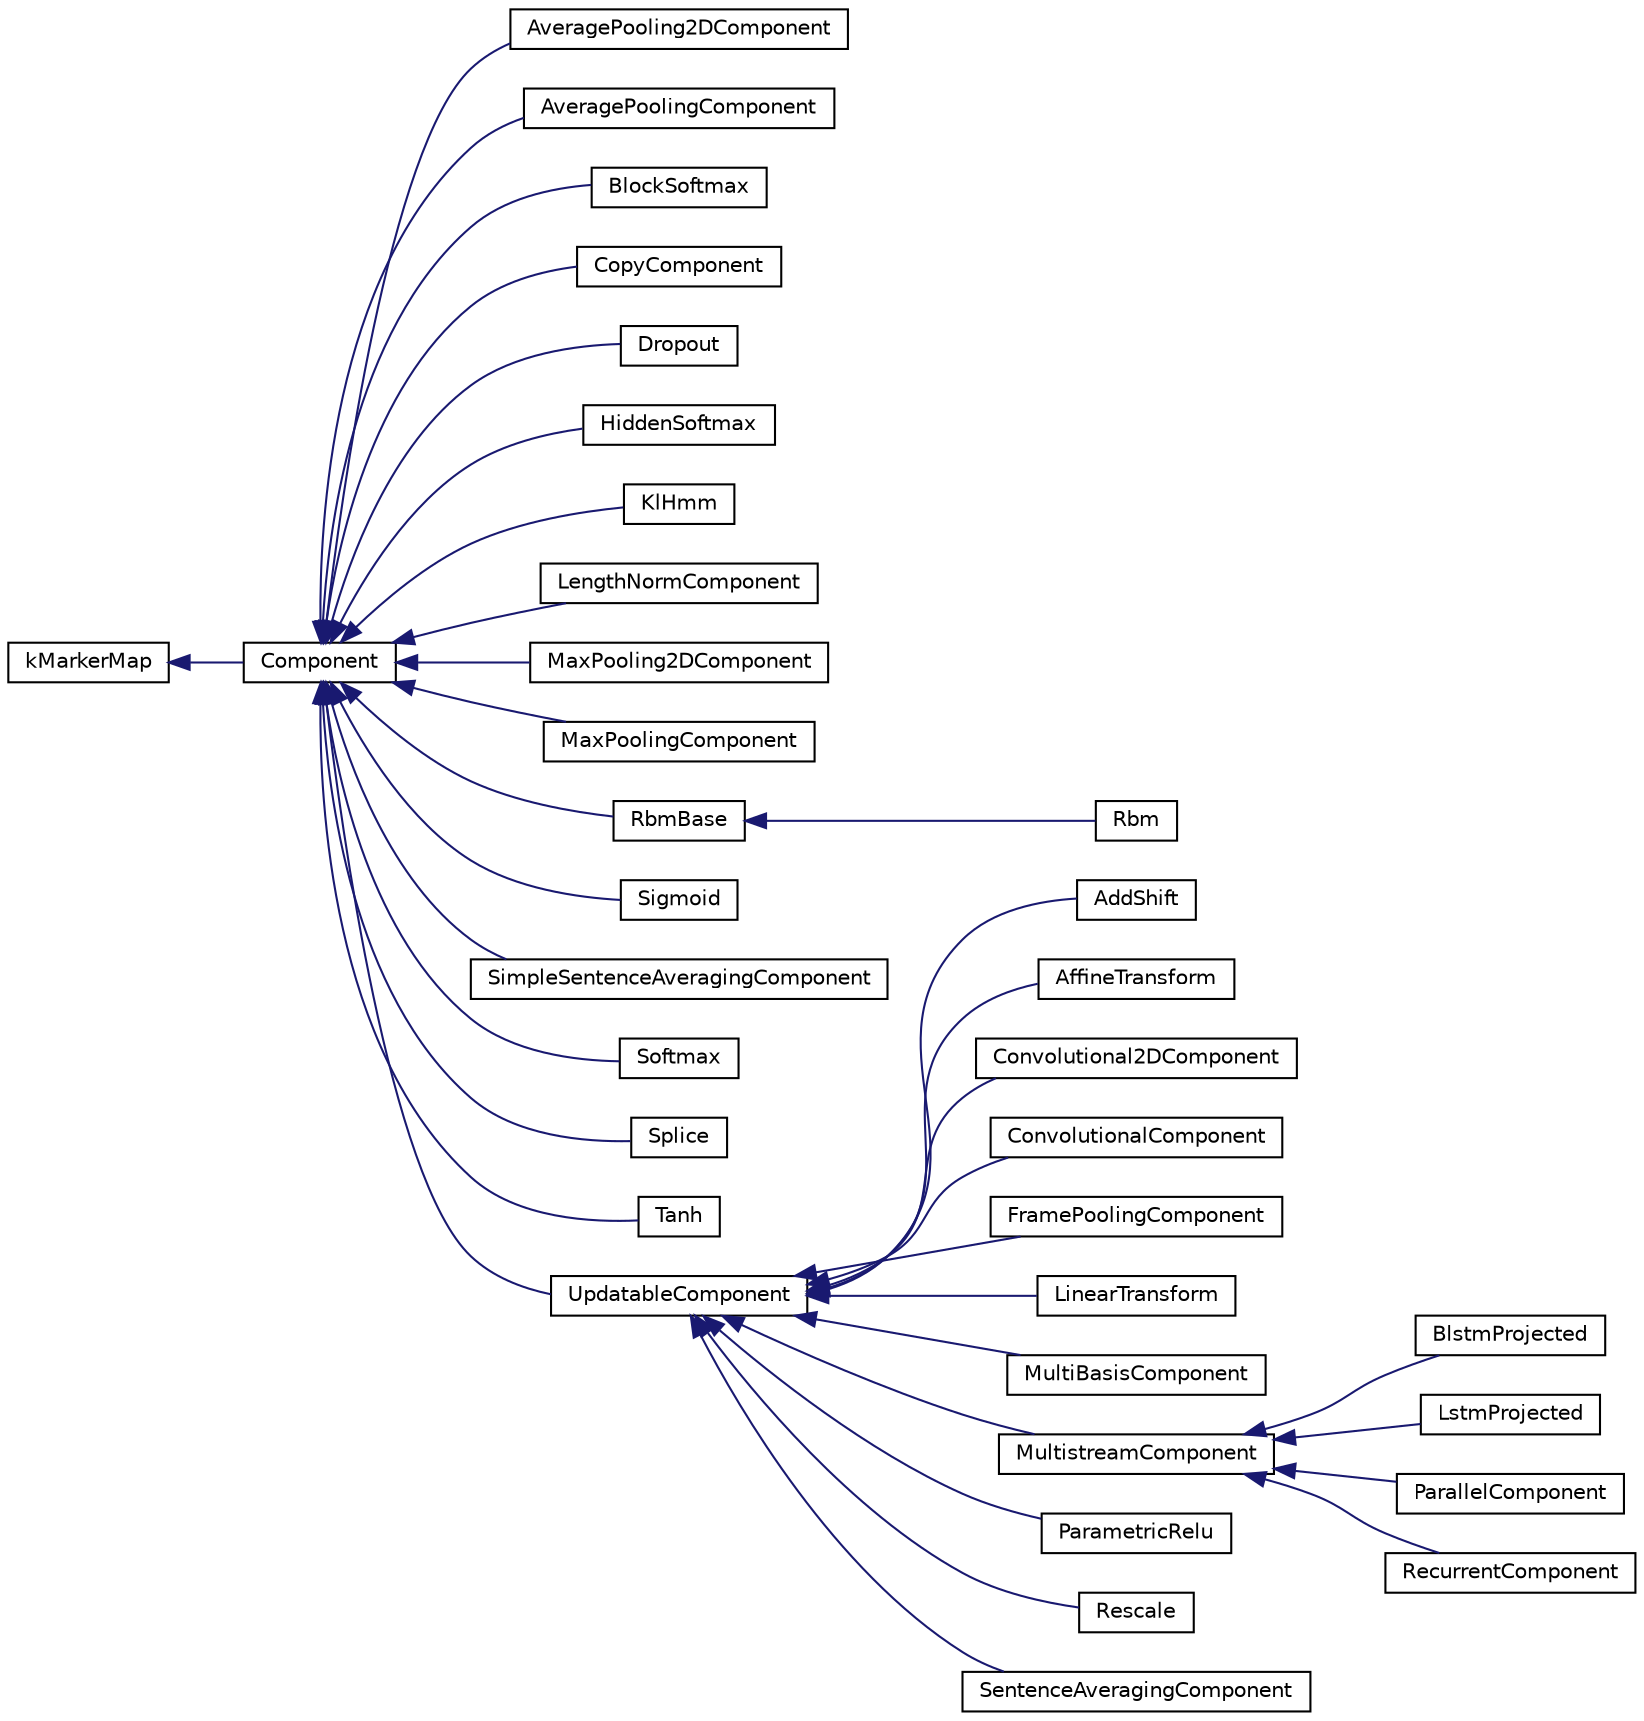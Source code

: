 digraph "Graphical Class Hierarchy"
{
  edge [fontname="Helvetica",fontsize="10",labelfontname="Helvetica",labelfontsize="10"];
  node [fontname="Helvetica",fontsize="10",shape=record];
  rankdir="LR";
  Node0 [label="kMarkerMap",height=0.2,width=0.4,color="black", fillcolor="white", style="filled",URL="$classkMarkerMap.html"];
  Node0 -> Node1 [dir="back",color="midnightblue",fontsize="10",style="solid",fontname="Helvetica"];
  Node1 [label="Component",height=0.2,width=0.4,color="black", fillcolor="white", style="filled",URL="$structkaldi_1_1nnet1_1_1Component.html",tooltip="Abstract class, building block of the network. "];
  Node1 -> Node2 [dir="back",color="midnightblue",fontsize="10",style="solid",fontname="Helvetica"];
  Node2 [label="AveragePooling2DComponent",height=0.2,width=0.4,color="black", fillcolor="white", style="filled",URL="$classkaldi_1_1nnet1_1_1AveragePooling2DComponent.html",tooltip="AveragePoolingComponent : The input/output matrices are split to submatrices with width &#39;pool_stride_..."];
  Node1 -> Node3 [dir="back",color="midnightblue",fontsize="10",style="solid",fontname="Helvetica"];
  Node3 [label="AveragePoolingComponent",height=0.2,width=0.4,color="black", fillcolor="white", style="filled",URL="$classkaldi_1_1nnet1_1_1AveragePoolingComponent.html",tooltip="AveragePoolingComponent : The input/output matrices are split to submatrices with width &#39;pool_stride_..."];
  Node1 -> Node4 [dir="back",color="midnightblue",fontsize="10",style="solid",fontname="Helvetica"];
  Node4 [label="BlockSoftmax",height=0.2,width=0.4,color="black", fillcolor="white", style="filled",URL="$classkaldi_1_1nnet1_1_1BlockSoftmax.html"];
  Node1 -> Node5 [dir="back",color="midnightblue",fontsize="10",style="solid",fontname="Helvetica"];
  Node5 [label="CopyComponent",height=0.2,width=0.4,color="black", fillcolor="white", style="filled",URL="$classkaldi_1_1nnet1_1_1CopyComponent.html",tooltip="Rearrange the matrix columns according to the indices in copy_from_indices_. "];
  Node1 -> Node6 [dir="back",color="midnightblue",fontsize="10",style="solid",fontname="Helvetica"];
  Node6 [label="Dropout",height=0.2,width=0.4,color="black", fillcolor="white", style="filled",URL="$classkaldi_1_1nnet1_1_1Dropout.html"];
  Node1 -> Node7 [dir="back",color="midnightblue",fontsize="10",style="solid",fontname="Helvetica"];
  Node7 [label="HiddenSoftmax",height=0.2,width=0.4,color="black", fillcolor="white", style="filled",URL="$classkaldi_1_1nnet1_1_1HiddenSoftmax.html"];
  Node1 -> Node8 [dir="back",color="midnightblue",fontsize="10",style="solid",fontname="Helvetica"];
  Node8 [label="KlHmm",height=0.2,width=0.4,color="black", fillcolor="white", style="filled",URL="$classkaldi_1_1nnet1_1_1KlHmm.html"];
  Node1 -> Node9 [dir="back",color="midnightblue",fontsize="10",style="solid",fontname="Helvetica"];
  Node9 [label="LengthNormComponent",height=0.2,width=0.4,color="black", fillcolor="white", style="filled",URL="$classkaldi_1_1nnet1_1_1LengthNormComponent.html",tooltip="Rescale the matrix-rows to have unit length (L2-norm). "];
  Node1 -> Node10 [dir="back",color="midnightblue",fontsize="10",style="solid",fontname="Helvetica"];
  Node10 [label="MaxPooling2DComponent",height=0.2,width=0.4,color="black", fillcolor="white", style="filled",URL="$classkaldi_1_1nnet1_1_1MaxPooling2DComponent.html",tooltip="MaxPoolingComponent : The input/output matrices are split to submatrices with width &#39;pool_stride_&#39;..."];
  Node1 -> Node11 [dir="back",color="midnightblue",fontsize="10",style="solid",fontname="Helvetica"];
  Node11 [label="MaxPoolingComponent",height=0.2,width=0.4,color="black", fillcolor="white", style="filled",URL="$classkaldi_1_1nnet1_1_1MaxPoolingComponent.html",tooltip="MaxPoolingComponent : The input/output matrices are split to submatrices with width &#39;pool_stride_&#39;..."];
  Node1 -> Node12 [dir="back",color="midnightblue",fontsize="10",style="solid",fontname="Helvetica"];
  Node12 [label="RbmBase",height=0.2,width=0.4,color="black", fillcolor="white", style="filled",URL="$classkaldi_1_1nnet1_1_1RbmBase.html"];
  Node12 -> Node13 [dir="back",color="midnightblue",fontsize="10",style="solid",fontname="Helvetica"];
  Node13 [label="Rbm",height=0.2,width=0.4,color="black", fillcolor="white", style="filled",URL="$classkaldi_1_1nnet1_1_1Rbm.html"];
  Node1 -> Node14 [dir="back",color="midnightblue",fontsize="10",style="solid",fontname="Helvetica"];
  Node14 [label="Sigmoid",height=0.2,width=0.4,color="black", fillcolor="white", style="filled",URL="$classkaldi_1_1nnet1_1_1Sigmoid.html"];
  Node1 -> Node15 [dir="back",color="midnightblue",fontsize="10",style="solid",fontname="Helvetica"];
  Node15 [label="SimpleSentenceAveragingComponent",height=0.2,width=0.4,color="black", fillcolor="white", style="filled",URL="$classkaldi_1_1nnet1_1_1SimpleSentenceAveragingComponent.html",tooltip="SimpleSentenceAveragingComponent does not have nested network, it is intended to be used inside of a ..."];
  Node1 -> Node16 [dir="back",color="midnightblue",fontsize="10",style="solid",fontname="Helvetica"];
  Node16 [label="Softmax",height=0.2,width=0.4,color="black", fillcolor="white", style="filled",URL="$classkaldi_1_1nnet1_1_1Softmax.html"];
  Node1 -> Node17 [dir="back",color="midnightblue",fontsize="10",style="solid",fontname="Helvetica"];
  Node17 [label="Splice",height=0.2,width=0.4,color="black", fillcolor="white", style="filled",URL="$classkaldi_1_1nnet1_1_1Splice.html",tooltip="Splices the time context of the input features in N, out k*N, FrameOffset o_1,o_2,...,o_k FrameOffset example 11frames: -5 -4 -3 -2 -1 0 1 2 3 4 5. "];
  Node1 -> Node18 [dir="back",color="midnightblue",fontsize="10",style="solid",fontname="Helvetica"];
  Node18 [label="Tanh",height=0.2,width=0.4,color="black", fillcolor="white", style="filled",URL="$classkaldi_1_1nnet1_1_1Tanh.html"];
  Node1 -> Node19 [dir="back",color="midnightblue",fontsize="10",style="solid",fontname="Helvetica"];
  Node19 [label="UpdatableComponent",height=0.2,width=0.4,color="black", fillcolor="white", style="filled",URL="$classkaldi_1_1nnet1_1_1UpdatableComponent.html",tooltip="Class UpdatableComponent is a Component which has trainable parameters, it contains SGD training hype..."];
  Node19 -> Node20 [dir="back",color="midnightblue",fontsize="10",style="solid",fontname="Helvetica"];
  Node20 [label="AddShift",height=0.2,width=0.4,color="black", fillcolor="white", style="filled",URL="$classkaldi_1_1nnet1_1_1AddShift.html",tooltip="Adds shift to all the lines of the matrix (can be used for global mean normalization) ..."];
  Node19 -> Node21 [dir="back",color="midnightblue",fontsize="10",style="solid",fontname="Helvetica"];
  Node21 [label="AffineTransform",height=0.2,width=0.4,color="black", fillcolor="white", style="filled",URL="$classkaldi_1_1nnet1_1_1AffineTransform.html"];
  Node19 -> Node22 [dir="back",color="midnightblue",fontsize="10",style="solid",fontname="Helvetica"];
  Node22 [label="Convolutional2DComponent",height=0.2,width=0.4,color="black", fillcolor="white", style="filled",URL="$classkaldi_1_1nnet1_1_1Convolutional2DComponent.html",tooltip="Convolutional2DComponent implements convolution over 2-axis (frequency and temporal) (i..."];
  Node19 -> Node23 [dir="back",color="midnightblue",fontsize="10",style="solid",fontname="Helvetica"];
  Node23 [label="ConvolutionalComponent",height=0.2,width=0.4,color="black", fillcolor="white", style="filled",URL="$classkaldi_1_1nnet1_1_1ConvolutionalComponent.html",tooltip="ConvolutionalComponent implements convolution over single axis (i.e. "];
  Node19 -> Node24 [dir="back",color="midnightblue",fontsize="10",style="solid",fontname="Helvetica"];
  Node24 [label="FramePoolingComponent",height=0.2,width=0.4,color="black", fillcolor="white", style="filled",URL="$classkaldi_1_1nnet1_1_1FramePoolingComponent.html",tooltip="FramePoolingComponent : The input/output matrices are split to frames of width &#39;feature_dim_&#39;. "];
  Node19 -> Node25 [dir="back",color="midnightblue",fontsize="10",style="solid",fontname="Helvetica"];
  Node25 [label="LinearTransform",height=0.2,width=0.4,color="black", fillcolor="white", style="filled",URL="$classkaldi_1_1nnet1_1_1LinearTransform.html"];
  Node19 -> Node26 [dir="back",color="midnightblue",fontsize="10",style="solid",fontname="Helvetica"];
  Node26 [label="MultiBasisComponent",height=0.2,width=0.4,color="black", fillcolor="white", style="filled",URL="$classkaldi_1_1nnet1_1_1MultiBasisComponent.html"];
  Node19 -> Node27 [dir="back",color="midnightblue",fontsize="10",style="solid",fontname="Helvetica"];
  Node27 [label="MultistreamComponent",height=0.2,width=0.4,color="black", fillcolor="white", style="filled",URL="$classkaldi_1_1nnet1_1_1MultistreamComponent.html",tooltip="Class MultistreamComponent is an extension of UpdatableComponent for recurrent networks, which are trained with parallel sequences. "];
  Node27 -> Node28 [dir="back",color="midnightblue",fontsize="10",style="solid",fontname="Helvetica"];
  Node28 [label="BlstmProjected",height=0.2,width=0.4,color="black", fillcolor="white", style="filled",URL="$classkaldi_1_1nnet1_1_1BlstmProjected.html"];
  Node27 -> Node29 [dir="back",color="midnightblue",fontsize="10",style="solid",fontname="Helvetica"];
  Node29 [label="LstmProjected",height=0.2,width=0.4,color="black", fillcolor="white", style="filled",URL="$classkaldi_1_1nnet1_1_1LstmProjected.html"];
  Node27 -> Node30 [dir="back",color="midnightblue",fontsize="10",style="solid",fontname="Helvetica"];
  Node30 [label="ParallelComponent",height=0.2,width=0.4,color="black", fillcolor="white", style="filled",URL="$classkaldi_1_1nnet1_1_1ParallelComponent.html"];
  Node27 -> Node31 [dir="back",color="midnightblue",fontsize="10",style="solid",fontname="Helvetica"];
  Node31 [label="RecurrentComponent",height=0.2,width=0.4,color="black", fillcolor="white", style="filled",URL="$classkaldi_1_1nnet1_1_1RecurrentComponent.html",tooltip="Component with recurrent connections, &#39;tanh&#39; non-linearity. "];
  Node19 -> Node32 [dir="back",color="midnightblue",fontsize="10",style="solid",fontname="Helvetica"];
  Node32 [label="ParametricRelu",height=0.2,width=0.4,color="black", fillcolor="white", style="filled",URL="$classkaldi_1_1nnet1_1_1ParametricRelu.html"];
  Node19 -> Node33 [dir="back",color="midnightblue",fontsize="10",style="solid",fontname="Helvetica"];
  Node33 [label="Rescale",height=0.2,width=0.4,color="black", fillcolor="white", style="filled",URL="$classkaldi_1_1nnet1_1_1Rescale.html",tooltip="Rescale the data column-wise by a vector (can be used for global variance normalization) ..."];
  Node19 -> Node34 [dir="back",color="midnightblue",fontsize="10",style="solid",fontname="Helvetica"];
  Node34 [label="SentenceAveragingComponent",height=0.2,width=0.4,color="black", fillcolor="white", style="filled",URL="$classkaldi_1_1nnet1_1_1SentenceAveragingComponent.html",tooltip="Deprecated!!!, keeping it as Katka Zmolikova used it in JSALT 2015. "];
}
